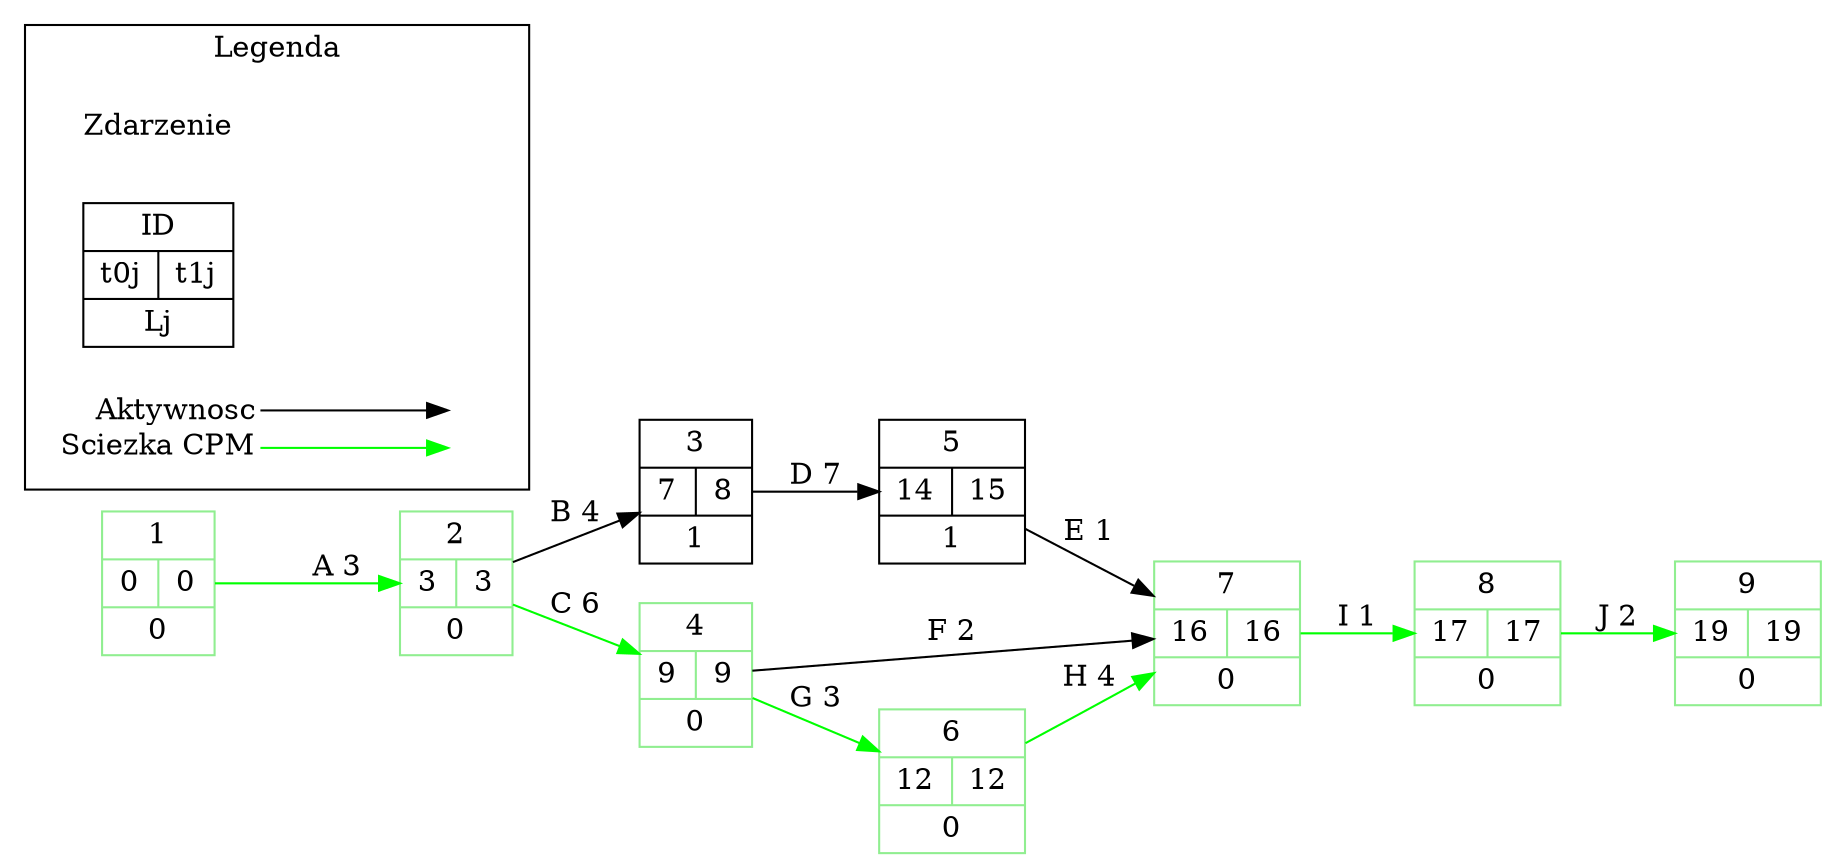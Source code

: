 digraph G { 
rankdir="LR";
struct1[shape=record,label="1|{0|0}| 0", color=lightgreen];struct1 -> struct2[color=green, label="A 3"];
struct2[shape=record,label="2|{3|3}| 0", color=lightgreen];struct2 -> struct3[label="B 4"];
struct2 -> struct4[color=green, label="C 6"];
struct3[shape=record,label="3|{7|8}| 1"];
struct3 -> struct5[label="D 7"];
struct4[shape=record,label="4|{9|9}| 0", color=lightgreen];struct4 -> struct7[label="F 2"];
struct4 -> struct6[color=green, label="G 3"];
struct5[shape=record,label="5|{14|15}| 1"];
struct5 -> struct7[label="E 1"];
struct6[shape=record,label="6|{12|12}| 0", color=lightgreen];struct6 -> struct7[color=green, label="H 4"];
struct7[shape=record,label="7|{16|16}| 0", color=lightgreen];struct7 -> struct8[color=green, label="I 1"];
struct8[shape=record,label="8|{17|17}| 0", color=lightgreen];struct8 -> struct9[color=green, label="J 2"];
struct9[shape=record,label="9|{19|19}| 0", color=lightgreen];node [shape=plaintext]
subgraph cluster_01 { 
label = "Legenda";
Zdarzenie
struct [shape=record,label="ID|{t0j|t1j}| Lj"]
key [label=<<table border="0" cellpadding="1" cellspacing="0" cellborder="0">
<tr><td align="right" port="i1">Aktywnosc</td></tr>
<tr><td align="right" port="i2">Sciezka CPM</td></tr>
</table>>]key2 [label=<<table border="0" cellpadding="1" cellspacing="0" cellborder="0">
<tr><td port="i1">&nbsp;</td></tr>
<tr><td port="i2">&nbsp;</td></tr>
</table>>]
key:i1:e -> key2:i1:w
key:i2:e -> key2:i2:w [color=green]

struct [shape=record,label="ID|{t0j|t1j}|Lj"];
}
}